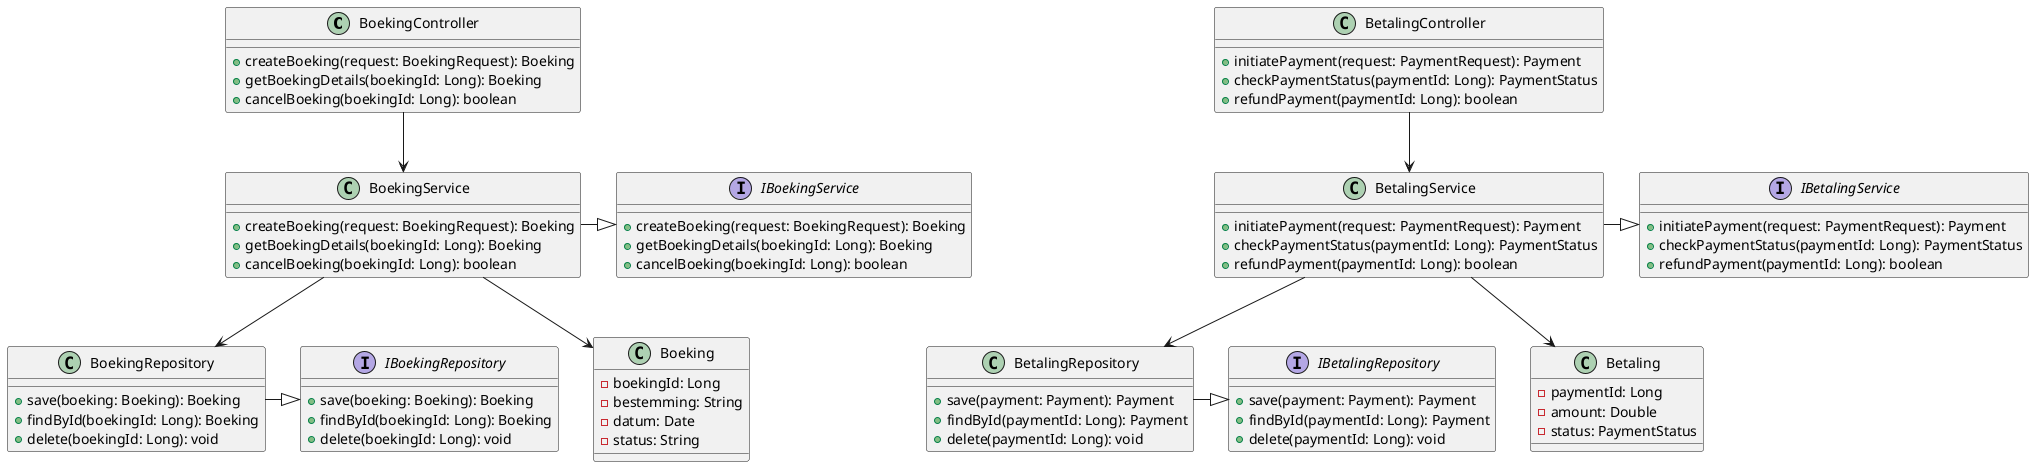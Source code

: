 @startuml

class BoekingController {
    +createBoeking(request: BoekingRequest): Boeking
    +getBoekingDetails(boekingId: Long): Boeking
    +cancelBoeking(boekingId: Long): boolean
}

class BoekingService {
    +createBoeking(request: BoekingRequest): Boeking
    +getBoekingDetails(boekingId: Long): Boeking
    +cancelBoeking(boekingId: Long): boolean
}

interface IBoekingService {
    +createBoeking(request: BoekingRequest): Boeking
    +getBoekingDetails(boekingId: Long): Boeking
    +cancelBoeking(boekingId: Long): boolean
}

BoekingService -|> IBoekingService
BoekingController --> BoekingService

class BoekingRepository {
    +save(boeking: Boeking): Boeking
    +findById(boekingId: Long): Boeking
    +delete(boekingId: Long): void
}

interface IBoekingRepository {
    +save(boeking: Boeking): Boeking
    +findById(boekingId: Long): Boeking
    +delete(boekingId: Long): void
}

BoekingRepository -|> IBoekingRepository
BoekingService --> BoekingRepository

class BetalingController {
    +initiatePayment(request: PaymentRequest): Payment
    +checkPaymentStatus(paymentId: Long): PaymentStatus
    +refundPayment(paymentId: Long): boolean
}

class BetalingService {
    +initiatePayment(request: PaymentRequest): Payment
    +checkPaymentStatus(paymentId: Long): PaymentStatus
    +refundPayment(paymentId: Long): boolean
}

interface IBetalingService {
    +initiatePayment(request: PaymentRequest): Payment
    +checkPaymentStatus(paymentId: Long): PaymentStatus
    +refundPayment(paymentId: Long): boolean
}

BetalingService -|> IBetalingService
BetalingController --> BetalingService

class BetalingRepository {
    +save(payment: Payment): Payment
    +findById(paymentId: Long): Payment
    +delete(paymentId: Long): void
}

interface IBetalingRepository {
    +save(payment: Payment): Payment
    +findById(paymentId: Long): Payment
    +delete(paymentId: Long): void
}

BetalingRepository -|> IBetalingRepository
BetalingService --> BetalingRepository

class Boeking {
    - boekingId: Long
    - bestemming: String
    - datum: Date
    - status: String
}

class Betaling {
    - paymentId: Long
    - amount: Double
    - status: PaymentStatus
}

BoekingService --> Boeking
BetalingService --> Betaling

@enduml
